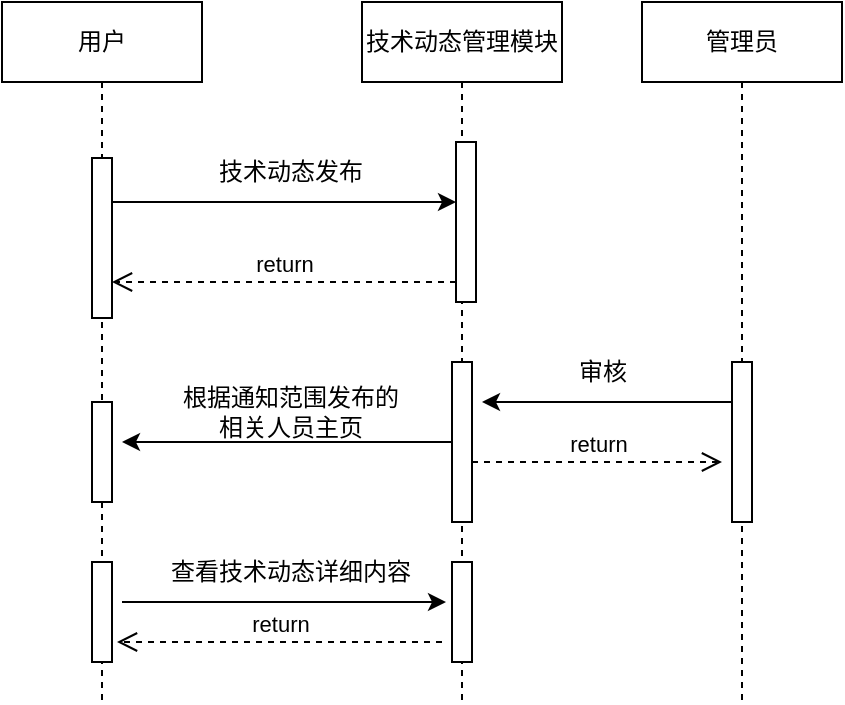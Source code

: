 <mxfile version="21.5.0" type="github">
  <diagram name="第 1 页" id="mzWVkuzSaAxnZIdzpZ-9">
    <mxGraphModel dx="875" dy="431" grid="1" gridSize="10" guides="1" tooltips="1" connect="1" arrows="1" fold="1" page="1" pageScale="1" pageWidth="827" pageHeight="1169" math="0" shadow="0">
      <root>
        <mxCell id="0" />
        <mxCell id="1" parent="0" />
        <mxCell id="qpnShWyqbUsSMQpw12ZY-1" value="用户" style="shape=umlLifeline;perimeter=lifelinePerimeter;whiteSpace=wrap;html=1;container=1;dropTarget=0;collapsible=0;recursiveResize=0;outlineConnect=0;portConstraint=eastwest;newEdgeStyle={&quot;edgeStyle&quot;:&quot;elbowEdgeStyle&quot;,&quot;elbow&quot;:&quot;vertical&quot;,&quot;curved&quot;:0,&quot;rounded&quot;:0};" vertex="1" parent="1">
          <mxGeometry x="220" y="80" width="100" height="350" as="geometry" />
        </mxCell>
        <mxCell id="qpnShWyqbUsSMQpw12ZY-15" value="" style="html=1;points=[];perimeter=orthogonalPerimeter;outlineConnect=0;targetShapes=umlLifeline;portConstraint=eastwest;newEdgeStyle={&quot;edgeStyle&quot;:&quot;elbowEdgeStyle&quot;,&quot;elbow&quot;:&quot;vertical&quot;,&quot;curved&quot;:0,&quot;rounded&quot;:0};" vertex="1" parent="qpnShWyqbUsSMQpw12ZY-1">
          <mxGeometry x="45" y="78" width="10" height="80" as="geometry" />
        </mxCell>
        <mxCell id="qpnShWyqbUsSMQpw12ZY-22" value="" style="html=1;points=[];perimeter=orthogonalPerimeter;outlineConnect=0;targetShapes=umlLifeline;portConstraint=eastwest;newEdgeStyle={&quot;edgeStyle&quot;:&quot;elbowEdgeStyle&quot;,&quot;elbow&quot;:&quot;vertical&quot;,&quot;curved&quot;:0,&quot;rounded&quot;:0};" vertex="1" parent="qpnShWyqbUsSMQpw12ZY-1">
          <mxGeometry x="45" y="200" width="10" height="50" as="geometry" />
        </mxCell>
        <mxCell id="qpnShWyqbUsSMQpw12ZY-25" value="" style="html=1;points=[];perimeter=orthogonalPerimeter;outlineConnect=0;targetShapes=umlLifeline;portConstraint=eastwest;newEdgeStyle={&quot;edgeStyle&quot;:&quot;elbowEdgeStyle&quot;,&quot;elbow&quot;:&quot;vertical&quot;,&quot;curved&quot;:0,&quot;rounded&quot;:0};" vertex="1" parent="qpnShWyqbUsSMQpw12ZY-1">
          <mxGeometry x="45" y="280" width="10" height="50" as="geometry" />
        </mxCell>
        <mxCell id="qpnShWyqbUsSMQpw12ZY-2" value="管理员" style="shape=umlLifeline;perimeter=lifelinePerimeter;whiteSpace=wrap;html=1;container=1;dropTarget=0;collapsible=0;recursiveResize=0;outlineConnect=0;portConstraint=eastwest;newEdgeStyle={&quot;edgeStyle&quot;:&quot;elbowEdgeStyle&quot;,&quot;elbow&quot;:&quot;vertical&quot;,&quot;curved&quot;:0,&quot;rounded&quot;:0};" vertex="1" parent="1">
          <mxGeometry x="540" y="80" width="100" height="350" as="geometry" />
        </mxCell>
        <mxCell id="qpnShWyqbUsSMQpw12ZY-16" value="" style="html=1;points=[];perimeter=orthogonalPerimeter;outlineConnect=0;targetShapes=umlLifeline;portConstraint=eastwest;newEdgeStyle={&quot;edgeStyle&quot;:&quot;elbowEdgeStyle&quot;,&quot;elbow&quot;:&quot;vertical&quot;,&quot;curved&quot;:0,&quot;rounded&quot;:0};" vertex="1" parent="qpnShWyqbUsSMQpw12ZY-2">
          <mxGeometry x="45" y="180" width="10" height="80" as="geometry" />
        </mxCell>
        <mxCell id="qpnShWyqbUsSMQpw12ZY-3" value="技术动态管理模块" style="shape=umlLifeline;perimeter=lifelinePerimeter;whiteSpace=wrap;html=1;container=1;dropTarget=0;collapsible=0;recursiveResize=0;outlineConnect=0;portConstraint=eastwest;newEdgeStyle={&quot;edgeStyle&quot;:&quot;elbowEdgeStyle&quot;,&quot;elbow&quot;:&quot;vertical&quot;,&quot;curved&quot;:0,&quot;rounded&quot;:0};" vertex="1" parent="1">
          <mxGeometry x="400" y="80" width="100" height="350" as="geometry" />
        </mxCell>
        <mxCell id="qpnShWyqbUsSMQpw12ZY-9" value="" style="html=1;points=[];perimeter=orthogonalPerimeter;outlineConnect=0;targetShapes=umlLifeline;portConstraint=eastwest;newEdgeStyle={&quot;edgeStyle&quot;:&quot;elbowEdgeStyle&quot;,&quot;elbow&quot;:&quot;vertical&quot;,&quot;curved&quot;:0,&quot;rounded&quot;:0};" vertex="1" parent="qpnShWyqbUsSMQpw12ZY-3">
          <mxGeometry x="47" y="70" width="10" height="80" as="geometry" />
        </mxCell>
        <mxCell id="qpnShWyqbUsSMQpw12ZY-14" value="" style="html=1;points=[];perimeter=orthogonalPerimeter;outlineConnect=0;targetShapes=umlLifeline;portConstraint=eastwest;newEdgeStyle={&quot;edgeStyle&quot;:&quot;elbowEdgeStyle&quot;,&quot;elbow&quot;:&quot;vertical&quot;,&quot;curved&quot;:0,&quot;rounded&quot;:0};" vertex="1" parent="qpnShWyqbUsSMQpw12ZY-3">
          <mxGeometry x="45" y="180" width="10" height="80" as="geometry" />
        </mxCell>
        <mxCell id="qpnShWyqbUsSMQpw12ZY-26" value="" style="html=1;points=[];perimeter=orthogonalPerimeter;outlineConnect=0;targetShapes=umlLifeline;portConstraint=eastwest;newEdgeStyle={&quot;edgeStyle&quot;:&quot;elbowEdgeStyle&quot;,&quot;elbow&quot;:&quot;vertical&quot;,&quot;curved&quot;:0,&quot;rounded&quot;:0};" vertex="1" parent="qpnShWyqbUsSMQpw12ZY-3">
          <mxGeometry x="45" y="280" width="10" height="50" as="geometry" />
        </mxCell>
        <mxCell id="qpnShWyqbUsSMQpw12ZY-5" value="技术动态发布" style="text;html=1;align=center;verticalAlign=middle;resizable=0;points=[];autosize=1;strokeColor=none;fillColor=none;" vertex="1" parent="1">
          <mxGeometry x="313.5" y="150" width="100" height="30" as="geometry" />
        </mxCell>
        <mxCell id="qpnShWyqbUsSMQpw12ZY-17" style="edgeStyle=elbowEdgeStyle;rounded=0;orthogonalLoop=1;jettySize=auto;html=1;elbow=vertical;curved=0;" edge="1" parent="1" target="qpnShWyqbUsSMQpw12ZY-9">
          <mxGeometry relative="1" as="geometry">
            <mxPoint x="275" y="180.003" as="sourcePoint" />
            <mxPoint x="440" y="180" as="targetPoint" />
          </mxGeometry>
        </mxCell>
        <mxCell id="qpnShWyqbUsSMQpw12ZY-18" value="return" style="html=1;verticalAlign=bottom;endArrow=open;dashed=1;endSize=8;edgeStyle=elbowEdgeStyle;elbow=vertical;curved=0;rounded=0;" edge="1" parent="1" source="qpnShWyqbUsSMQpw12ZY-9">
          <mxGeometry relative="1" as="geometry">
            <mxPoint x="440" y="220.14" as="sourcePoint" />
            <mxPoint x="275" y="219.997" as="targetPoint" />
          </mxGeometry>
        </mxCell>
        <mxCell id="qpnShWyqbUsSMQpw12ZY-19" style="edgeStyle=elbowEdgeStyle;rounded=0;orthogonalLoop=1;jettySize=auto;html=1;elbow=vertical;curved=0;" edge="1" parent="1">
          <mxGeometry relative="1" as="geometry">
            <mxPoint x="585" y="279.997" as="sourcePoint" />
            <mxPoint x="460" y="280.14" as="targetPoint" />
          </mxGeometry>
        </mxCell>
        <mxCell id="qpnShWyqbUsSMQpw12ZY-20" value="审核" style="text;html=1;align=center;verticalAlign=middle;resizable=0;points=[];autosize=1;strokeColor=none;fillColor=none;" vertex="1" parent="1">
          <mxGeometry x="495" y="250" width="50" height="30" as="geometry" />
        </mxCell>
        <mxCell id="qpnShWyqbUsSMQpw12ZY-21" value="return" style="html=1;verticalAlign=bottom;endArrow=open;dashed=1;endSize=8;edgeStyle=elbowEdgeStyle;elbow=vertical;curved=0;rounded=0;" edge="1" parent="1" source="qpnShWyqbUsSMQpw12ZY-14">
          <mxGeometry relative="1" as="geometry">
            <mxPoint x="460" y="310" as="sourcePoint" />
            <mxPoint x="580" y="310" as="targetPoint" />
          </mxGeometry>
        </mxCell>
        <mxCell id="qpnShWyqbUsSMQpw12ZY-23" style="edgeStyle=elbowEdgeStyle;rounded=0;orthogonalLoop=1;jettySize=auto;html=1;elbow=vertical;curved=0;" edge="1" parent="1" source="qpnShWyqbUsSMQpw12ZY-14">
          <mxGeometry relative="1" as="geometry">
            <mxPoint x="280" y="300" as="targetPoint" />
          </mxGeometry>
        </mxCell>
        <mxCell id="qpnShWyqbUsSMQpw12ZY-24" value="根据通知范围发布的&lt;br&gt;相关人员主页" style="text;html=1;align=center;verticalAlign=middle;resizable=0;points=[];autosize=1;strokeColor=none;fillColor=none;" vertex="1" parent="1">
          <mxGeometry x="299" y="265" width="130" height="40" as="geometry" />
        </mxCell>
        <mxCell id="qpnShWyqbUsSMQpw12ZY-27" style="edgeStyle=elbowEdgeStyle;rounded=0;orthogonalLoop=1;jettySize=auto;html=1;elbow=vertical;curved=0;" edge="1" parent="1">
          <mxGeometry relative="1" as="geometry">
            <mxPoint x="280" y="380" as="sourcePoint" />
            <mxPoint x="442" y="380" as="targetPoint" />
          </mxGeometry>
        </mxCell>
        <mxCell id="qpnShWyqbUsSMQpw12ZY-28" value="return" style="html=1;verticalAlign=bottom;endArrow=open;dashed=1;endSize=8;edgeStyle=elbowEdgeStyle;elbow=vertical;curved=0;rounded=0;" edge="1" parent="1">
          <mxGeometry relative="1" as="geometry">
            <mxPoint x="440" y="400" as="sourcePoint" />
            <mxPoint x="277.5" y="399.997" as="targetPoint" />
          </mxGeometry>
        </mxCell>
        <mxCell id="qpnShWyqbUsSMQpw12ZY-30" value="查看技术动态详细内容" style="text;html=1;align=center;verticalAlign=middle;resizable=0;points=[];autosize=1;strokeColor=none;fillColor=none;" vertex="1" parent="1">
          <mxGeometry x="294" y="350" width="140" height="30" as="geometry" />
        </mxCell>
      </root>
    </mxGraphModel>
  </diagram>
</mxfile>
